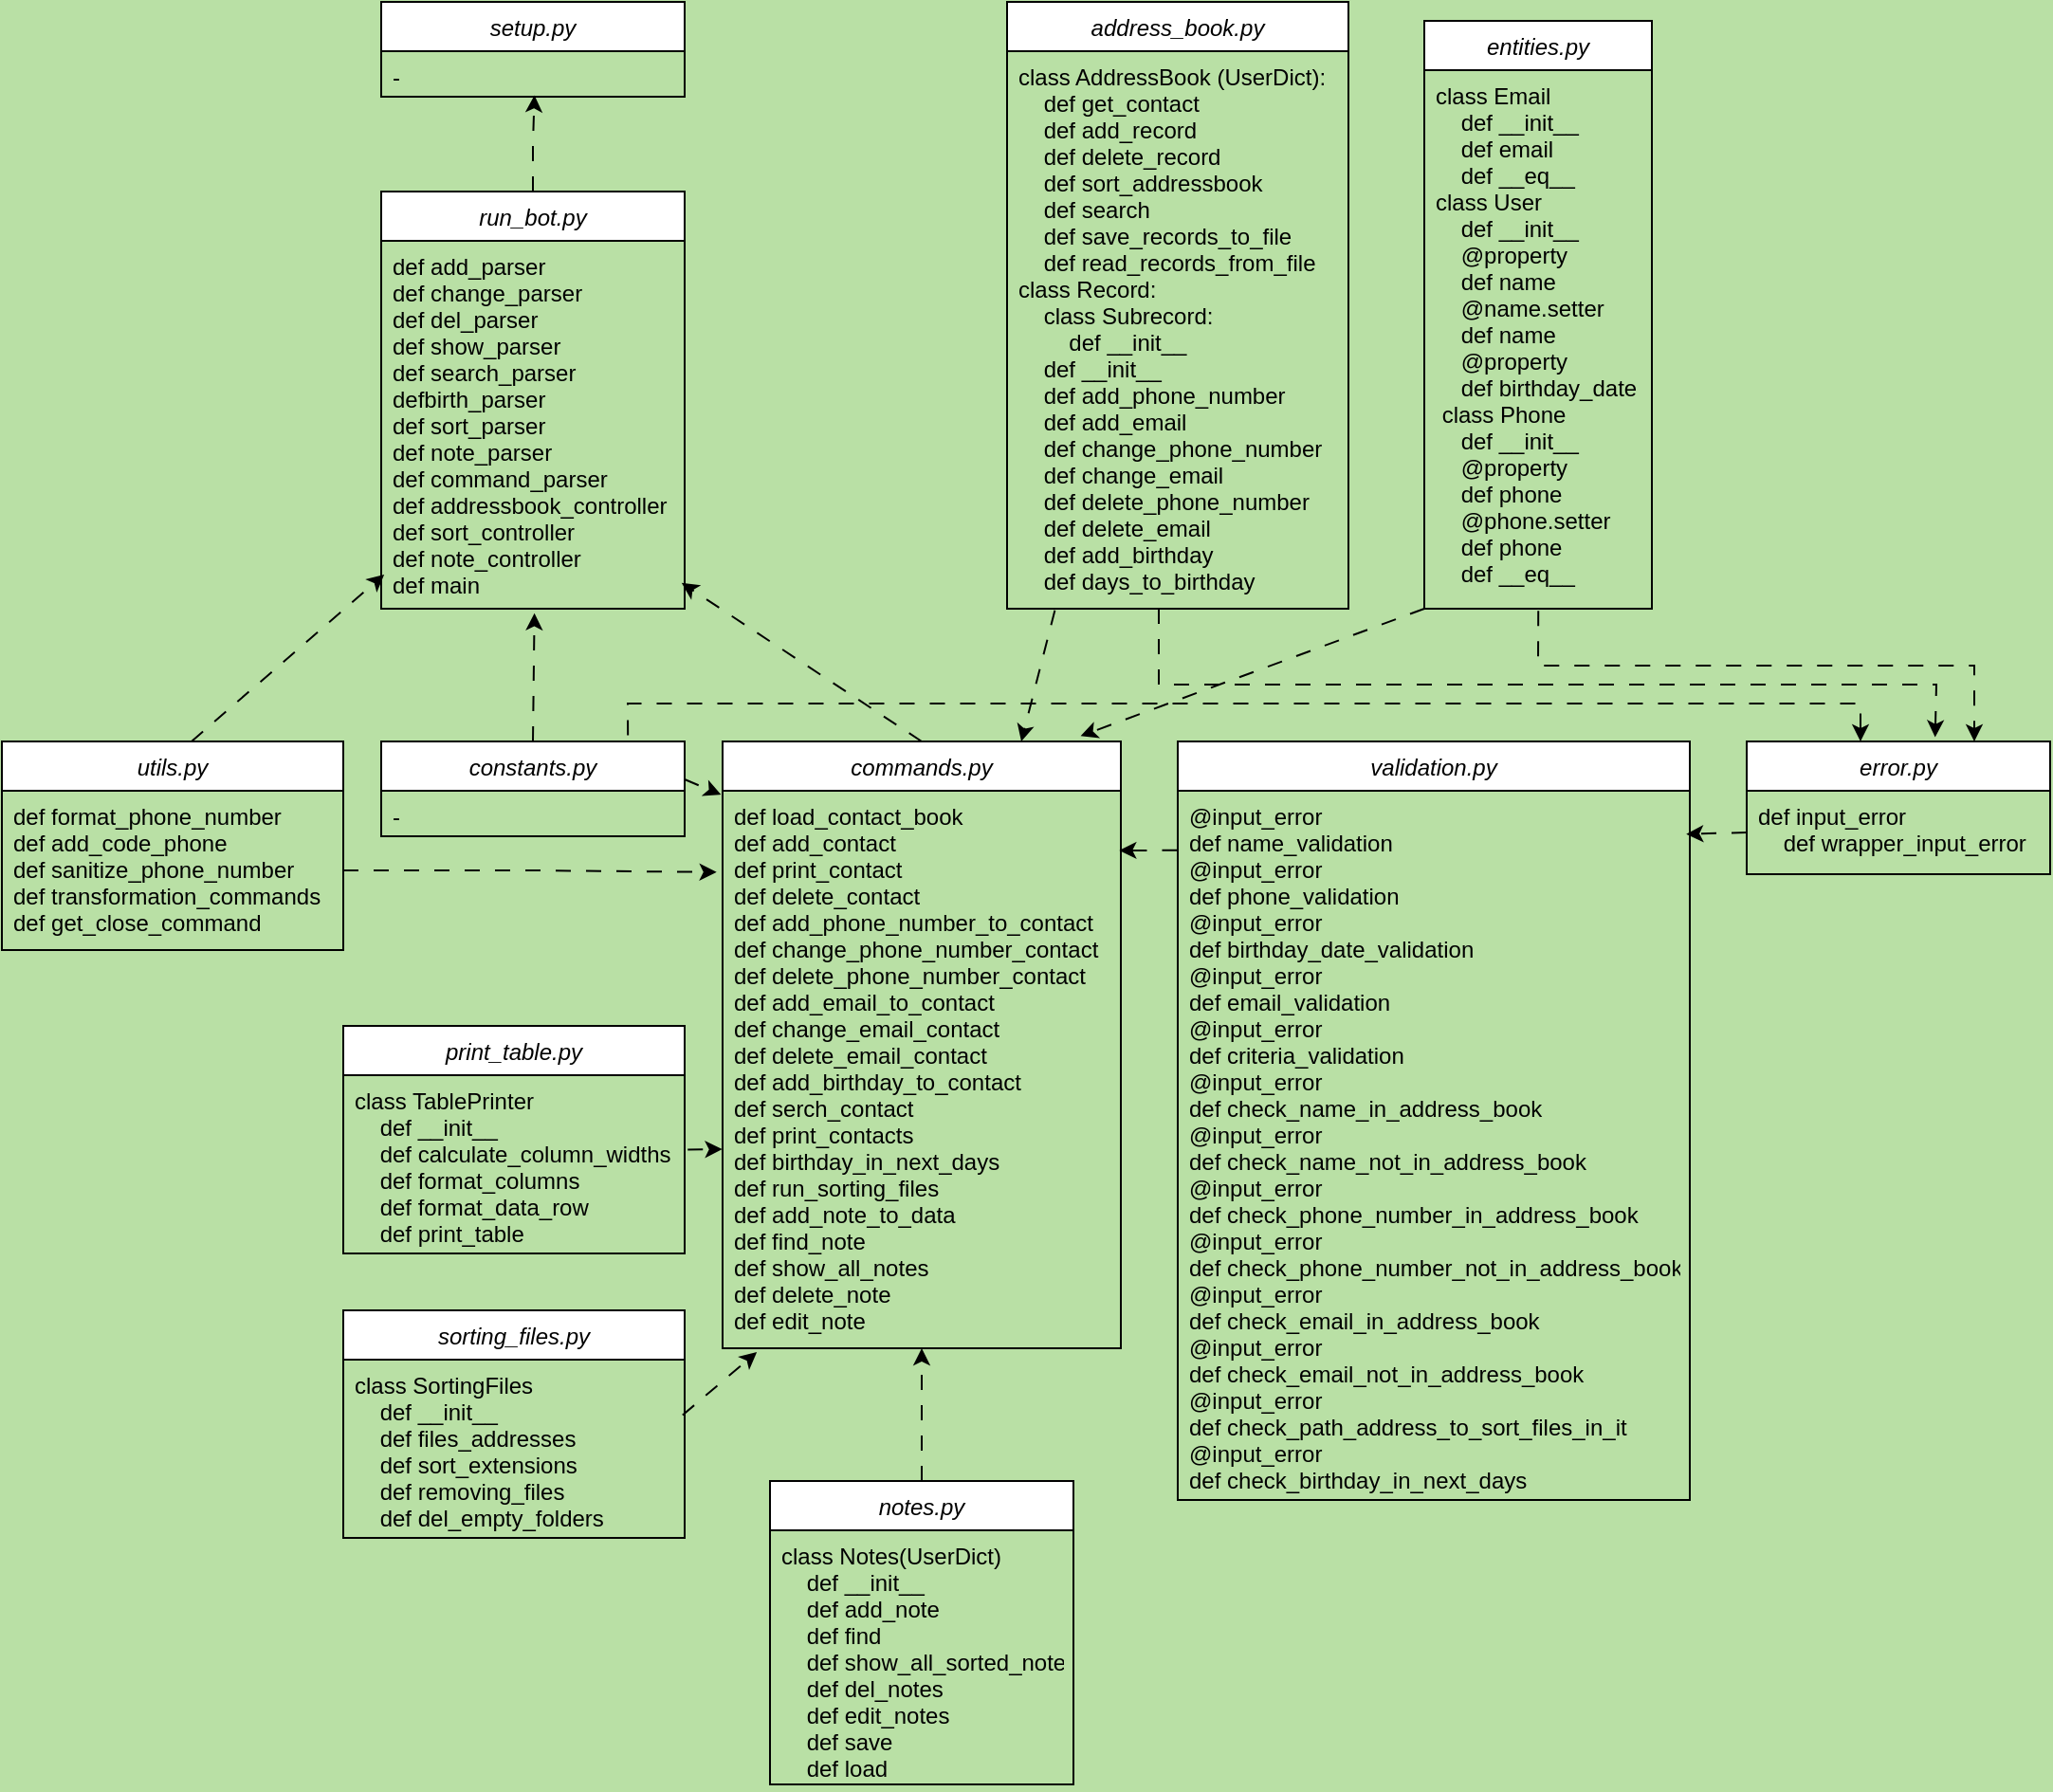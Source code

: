 <mxfile version="21.3.7" type="device">
  <diagram id="C5RBs43oDa-KdzZeNtuy" name="Page-1">
    <mxGraphModel dx="1727" dy="1023" grid="1" gridSize="10" guides="1" tooltips="1" connect="1" arrows="1" fold="1" page="1" pageScale="1" pageWidth="827" pageHeight="1169" background="#B9E0A5" math="0" shadow="0">
      <root>
        <mxCell id="WIyWlLk6GJQsqaUBKTNV-0" />
        <mxCell id="WIyWlLk6GJQsqaUBKTNV-1" parent="WIyWlLk6GJQsqaUBKTNV-0" />
        <mxCell id="C4vJYyjfc2IS1M3ji_hr-3" style="edgeStyle=orthogonalEdgeStyle;rounded=0;orthogonalLoop=1;jettySize=auto;html=1;exitX=0.5;exitY=0;exitDx=0;exitDy=0;entryX=0.505;entryY=0.967;entryDx=0;entryDy=0;entryPerimeter=0;dashed=1;dashPattern=8 8;" parent="WIyWlLk6GJQsqaUBKTNV-1" source="TpA_wW8qZ78qQGJ_usGB-0" target="TpA_wW8qZ78qQGJ_usGB-29" edge="1">
          <mxGeometry relative="1" as="geometry" />
        </mxCell>
        <mxCell id="TpA_wW8qZ78qQGJ_usGB-0" value="run_bot.py" style="swimlane;fontStyle=2;align=center;verticalAlign=top;childLayout=stackLayout;horizontal=1;startSize=26;horizontalStack=0;resizeParent=1;resizeLast=0;collapsible=1;marginBottom=0;rounded=0;shadow=0;strokeWidth=1;" parent="WIyWlLk6GJQsqaUBKTNV-1" vertex="1">
          <mxGeometry x="200" y="230" width="160" height="220" as="geometry">
            <mxRectangle x="230" y="140" width="160" height="26" as="alternateBounds" />
          </mxGeometry>
        </mxCell>
        <mxCell id="TpA_wW8qZ78qQGJ_usGB-1" value="def add_parser         &#xa;def change_parser        &#xa;def del_parser         &#xa;def show_parser          &#xa;def search_parser          &#xa;defbirth_parser           &#xa;def sort_parser           &#xa;def note_parser           &#xa;def command_parser&#xa;def addressbook_controller&#xa;def sort_controller          &#xa;def note_controller&#xa;def main " style="text;align=left;verticalAlign=top;spacingLeft=4;spacingRight=4;overflow=hidden;rotatable=0;points=[[0,0.5],[1,0.5]];portConstraint=eastwest;" parent="TpA_wW8qZ78qQGJ_usGB-0" vertex="1">
          <mxGeometry y="26" width="160" height="194" as="geometry" />
        </mxCell>
        <mxCell id="TpA_wW8qZ78qQGJ_usGB-8" value="address_book.py" style="swimlane;fontStyle=2;align=center;verticalAlign=top;childLayout=stackLayout;horizontal=1;startSize=26;horizontalStack=0;resizeParent=1;resizeLast=0;collapsible=1;marginBottom=0;rounded=0;shadow=0;strokeWidth=1;" parent="WIyWlLk6GJQsqaUBKTNV-1" vertex="1">
          <mxGeometry x="530" y="130" width="180" height="320" as="geometry">
            <mxRectangle x="230" y="140" width="160" height="26" as="alternateBounds" />
          </mxGeometry>
        </mxCell>
        <mxCell id="TpA_wW8qZ78qQGJ_usGB-11" value="class AddressBook (UserDict): &#xa;    def get_contact &#xa;    def add_record &#xa;    def delete_record &#xa;    def sort_addressbook &#xa;    def search &#xa;    def save_records_to_file &#xa;    def read_records_from_file &#xa;class Record: &#xa;    class Subrecord: &#xa;        def __init__ &#xa;    def __init__&#xa;    def add_phone_number &#xa;    def add_email &#xa;    def change_phone_number &#xa;    def change_email&#xa;    def delete_phone_number &#xa;    def delete_email &#xa;    def add_birthday &#xa;    def days_to_birthday    &#xa;&#xa;" style="text;align=left;verticalAlign=top;spacingLeft=4;spacingRight=4;overflow=hidden;rotatable=0;points=[[0,0.5],[1,0.5]];portConstraint=eastwest;" parent="TpA_wW8qZ78qQGJ_usGB-8" vertex="1">
          <mxGeometry y="26" width="180" height="294" as="geometry" />
        </mxCell>
        <mxCell id="TpA_wW8qZ78qQGJ_usGB-12" value="commands.py" style="swimlane;fontStyle=2;align=center;verticalAlign=top;childLayout=stackLayout;horizontal=1;startSize=26;horizontalStack=0;resizeParent=1;resizeLast=0;collapsible=1;marginBottom=0;rounded=0;shadow=0;strokeWidth=1;" parent="WIyWlLk6GJQsqaUBKTNV-1" vertex="1">
          <mxGeometry x="380" y="520" width="210" height="320" as="geometry">
            <mxRectangle x="230" y="140" width="160" height="26" as="alternateBounds" />
          </mxGeometry>
        </mxCell>
        <mxCell id="TpA_wW8qZ78qQGJ_usGB-13" value="def load_contact_book&#xa;def add_contact&#xa;def print_contact&#xa;def delete_contact&#xa;def add_phone_number_to_contact&#xa;def change_phone_number_contact&#xa;def delete_phone_number_contact&#xa;def add_email_to_contact&#xa;def change_email_contact&#xa;def delete_email_contact&#xa;def add_birthday_to_contact&#xa;def serch_contact&#xa;def print_contacts&#xa;def birthday_in_next_days&#xa;def run_sorting_files&#xa;def add_note_to_data&#xa;def find_note&#xa;def show_all_notes&#xa;def delete_note&#xa;def edit_note" style="text;align=left;verticalAlign=top;spacingLeft=4;spacingRight=4;overflow=hidden;rotatable=0;points=[[0,0.5],[1,0.5]];portConstraint=eastwest;" parent="TpA_wW8qZ78qQGJ_usGB-12" vertex="1">
          <mxGeometry y="26" width="210" height="294" as="geometry" />
        </mxCell>
        <mxCell id="TpA_wW8qZ78qQGJ_usGB-14" value="constants.py" style="swimlane;fontStyle=2;align=center;verticalAlign=top;childLayout=stackLayout;horizontal=1;startSize=26;horizontalStack=0;resizeParent=1;resizeLast=0;collapsible=1;marginBottom=0;rounded=0;shadow=0;strokeWidth=1;" parent="WIyWlLk6GJQsqaUBKTNV-1" vertex="1">
          <mxGeometry x="200" y="520" width="160" height="50" as="geometry">
            <mxRectangle x="230" y="140" width="160" height="26" as="alternateBounds" />
          </mxGeometry>
        </mxCell>
        <mxCell id="TpA_wW8qZ78qQGJ_usGB-15" value="-" style="text;align=left;verticalAlign=top;spacingLeft=4;spacingRight=4;overflow=hidden;rotatable=0;points=[[0,0.5],[1,0.5]];portConstraint=eastwest;" parent="TpA_wW8qZ78qQGJ_usGB-14" vertex="1">
          <mxGeometry y="26" width="160" height="24" as="geometry" />
        </mxCell>
        <mxCell id="TpA_wW8qZ78qQGJ_usGB-16" value="notes.py" style="swimlane;fontStyle=2;align=center;verticalAlign=top;childLayout=stackLayout;horizontal=1;startSize=26;horizontalStack=0;resizeParent=1;resizeLast=0;collapsible=1;marginBottom=0;rounded=0;shadow=0;strokeWidth=1;" parent="WIyWlLk6GJQsqaUBKTNV-1" vertex="1">
          <mxGeometry x="405" y="910" width="160" height="160" as="geometry">
            <mxRectangle x="230" y="140" width="160" height="26" as="alternateBounds" />
          </mxGeometry>
        </mxCell>
        <mxCell id="TpA_wW8qZ78qQGJ_usGB-17" value="class Notes(UserDict)&#xa;    def __init__&#xa;    def add_note&#xa;    def find&#xa;    def show_all_sorted_notes&#xa;    def del_notes&#xa;    def edit_notes&#xa;    def save&#xa;    def load" style="text;align=left;verticalAlign=top;spacingLeft=4;spacingRight=4;overflow=hidden;rotatable=0;points=[[0,0.5],[1,0.5]];portConstraint=eastwest;" parent="TpA_wW8qZ78qQGJ_usGB-16" vertex="1">
          <mxGeometry y="26" width="160" height="134" as="geometry" />
        </mxCell>
        <mxCell id="TpA_wW8qZ78qQGJ_usGB-20" value="print_table.py" style="swimlane;fontStyle=2;align=center;verticalAlign=top;childLayout=stackLayout;horizontal=1;startSize=26;horizontalStack=0;resizeParent=1;resizeLast=0;collapsible=1;marginBottom=0;rounded=0;shadow=0;strokeWidth=1;" parent="WIyWlLk6GJQsqaUBKTNV-1" vertex="1">
          <mxGeometry x="180" y="670" width="180" height="120" as="geometry">
            <mxRectangle x="230" y="140" width="160" height="26" as="alternateBounds" />
          </mxGeometry>
        </mxCell>
        <mxCell id="TpA_wW8qZ78qQGJ_usGB-21" value="class TablePrinter&#xa;    def __init__&#xa;    def calculate_column_widths&#xa;    def format_columns&#xa;    def format_data_row&#xa;    def print_table" style="text;align=left;verticalAlign=top;spacingLeft=4;spacingRight=4;overflow=hidden;rotatable=0;points=[[0,0.5],[1,0.5]];portConstraint=eastwest;" parent="TpA_wW8qZ78qQGJ_usGB-20" vertex="1">
          <mxGeometry y="26" width="180" height="94" as="geometry" />
        </mxCell>
        <mxCell id="TpA_wW8qZ78qQGJ_usGB-22" value="sorting_files.py" style="swimlane;fontStyle=2;align=center;verticalAlign=top;childLayout=stackLayout;horizontal=1;startSize=26;horizontalStack=0;resizeParent=1;resizeLast=0;collapsible=1;marginBottom=0;rounded=0;shadow=0;strokeWidth=1;" parent="WIyWlLk6GJQsqaUBKTNV-1" vertex="1">
          <mxGeometry x="180" y="820" width="180" height="120" as="geometry">
            <mxRectangle x="230" y="140" width="160" height="26" as="alternateBounds" />
          </mxGeometry>
        </mxCell>
        <mxCell id="TpA_wW8qZ78qQGJ_usGB-23" value="class SortingFiles&#xa;    def __init__&#xa;    def files_addresses&#xa;    def sort_extensions&#xa;    def removing_files&#xa;    def del_empty_folders" style="text;align=left;verticalAlign=top;spacingLeft=4;spacingRight=4;overflow=hidden;rotatable=0;points=[[0,0.5],[1,0.5]];portConstraint=eastwest;" parent="TpA_wW8qZ78qQGJ_usGB-22" vertex="1">
          <mxGeometry y="26" width="180" height="94" as="geometry" />
        </mxCell>
        <mxCell id="TpA_wW8qZ78qQGJ_usGB-24" value="utils.py" style="swimlane;fontStyle=2;align=center;verticalAlign=top;childLayout=stackLayout;horizontal=1;startSize=26;horizontalStack=0;resizeParent=1;resizeLast=0;collapsible=1;marginBottom=0;rounded=0;shadow=0;strokeWidth=1;" parent="WIyWlLk6GJQsqaUBKTNV-1" vertex="1">
          <mxGeometry y="520" width="180" height="110" as="geometry">
            <mxRectangle x="230" y="140" width="160" height="26" as="alternateBounds" />
          </mxGeometry>
        </mxCell>
        <mxCell id="TpA_wW8qZ78qQGJ_usGB-25" value="def format_phone_number&#xa;def add_code_phone&#xa;def sanitize_phone_number&#xa;def transformation_commands&#xa;def get_close_command" style="text;align=left;verticalAlign=top;spacingLeft=4;spacingRight=4;overflow=hidden;rotatable=0;points=[[0,0.5],[1,0.5]];portConstraint=eastwest;" parent="TpA_wW8qZ78qQGJ_usGB-24" vertex="1">
          <mxGeometry y="26" width="180" height="84" as="geometry" />
        </mxCell>
        <mxCell id="TpA_wW8qZ78qQGJ_usGB-26" value="validation.py" style="swimlane;fontStyle=2;align=center;verticalAlign=top;childLayout=stackLayout;horizontal=1;startSize=26;horizontalStack=0;resizeParent=1;resizeLast=0;collapsible=1;marginBottom=0;rounded=0;shadow=0;strokeWidth=1;" parent="WIyWlLk6GJQsqaUBKTNV-1" vertex="1">
          <mxGeometry x="620" y="520" width="270" height="400" as="geometry">
            <mxRectangle x="230" y="140" width="160" height="26" as="alternateBounds" />
          </mxGeometry>
        </mxCell>
        <mxCell id="TpA_wW8qZ78qQGJ_usGB-27" value="@input_error&#xa;def name_validation&#xa;@input_error&#xa;def phone_validation&#xa;@input_error&#xa;def birthday_date_validation&#xa;@input_error&#xa;def email_validation&#xa;@input_error&#xa;def criteria_validation&#xa;@input_error&#xa;def check_name_in_address_book&#xa;@input_error&#xa;def check_name_not_in_address_book&#xa;@input_error&#xa;def check_phone_number_in_address_book&#xa;@input_error&#xa;def check_phone_number_not_in_address_book&#xa;@input_error&#xa;def check_email_in_address_book&#xa;@input_error&#xa;def check_email_not_in_address_book&#xa;@input_error&#xa;def check_path_address_to_sort_files_in_it&#xa;@input_error&#xa;def check_birthday_in_next_days" style="text;align=left;verticalAlign=top;spacingLeft=4;spacingRight=4;overflow=hidden;rotatable=0;points=[[0,0.5],[1,0.5]];portConstraint=eastwest;" parent="TpA_wW8qZ78qQGJ_usGB-26" vertex="1">
          <mxGeometry y="26" width="270" height="374" as="geometry" />
        </mxCell>
        <mxCell id="TpA_wW8qZ78qQGJ_usGB-28" value="setup.py" style="swimlane;fontStyle=2;align=center;verticalAlign=top;childLayout=stackLayout;horizontal=1;startSize=26;horizontalStack=0;resizeParent=1;resizeLast=0;collapsible=1;marginBottom=0;rounded=0;shadow=0;strokeWidth=1;" parent="WIyWlLk6GJQsqaUBKTNV-1" vertex="1">
          <mxGeometry x="200" y="130" width="160" height="50" as="geometry">
            <mxRectangle x="230" y="140" width="160" height="26" as="alternateBounds" />
          </mxGeometry>
        </mxCell>
        <mxCell id="TpA_wW8qZ78qQGJ_usGB-29" value="-" style="text;align=left;verticalAlign=top;spacingLeft=4;spacingRight=4;overflow=hidden;rotatable=0;points=[[0,0.5],[1,0.5]];portConstraint=eastwest;" parent="TpA_wW8qZ78qQGJ_usGB-28" vertex="1">
          <mxGeometry y="26" width="160" height="24" as="geometry" />
        </mxCell>
        <mxCell id="C4vJYyjfc2IS1M3ji_hr-0" value="error.py" style="swimlane;fontStyle=2;align=center;verticalAlign=top;childLayout=stackLayout;horizontal=1;startSize=26;horizontalStack=0;resizeParent=1;resizeLast=0;collapsible=1;marginBottom=0;rounded=0;shadow=0;strokeWidth=1;" parent="WIyWlLk6GJQsqaUBKTNV-1" vertex="1">
          <mxGeometry x="920" y="520" width="160" height="70" as="geometry">
            <mxRectangle x="230" y="140" width="160" height="26" as="alternateBounds" />
          </mxGeometry>
        </mxCell>
        <mxCell id="C4vJYyjfc2IS1M3ji_hr-1" value="def input_error&#xa;    def wrapper_input_error" style="text;align=left;verticalAlign=top;spacingLeft=4;spacingRight=4;overflow=hidden;rotatable=0;points=[[0,0.5],[1,0.5]];portConstraint=eastwest;" parent="C4vJYyjfc2IS1M3ji_hr-0" vertex="1">
          <mxGeometry y="26" width="160" height="44" as="geometry" />
        </mxCell>
        <mxCell id="C4vJYyjfc2IS1M3ji_hr-4" value="" style="endArrow=classic;html=1;rounded=0;entryX=0.99;entryY=0.93;entryDx=0;entryDy=0;entryPerimeter=0;exitX=0.5;exitY=0;exitDx=0;exitDy=0;dashed=1;dashPattern=8 8;" parent="WIyWlLk6GJQsqaUBKTNV-1" source="TpA_wW8qZ78qQGJ_usGB-12" target="TpA_wW8qZ78qQGJ_usGB-1" edge="1">
          <mxGeometry width="50" height="50" relative="1" as="geometry">
            <mxPoint x="430" y="510" as="sourcePoint" />
            <mxPoint x="480" y="460" as="targetPoint" />
          </mxGeometry>
        </mxCell>
        <mxCell id="C4vJYyjfc2IS1M3ji_hr-5" value="" style="endArrow=classic;html=1;rounded=0;entryX=0.01;entryY=0.907;entryDx=0;entryDy=0;entryPerimeter=0;dashed=1;dashPattern=8 8;" parent="WIyWlLk6GJQsqaUBKTNV-1" target="TpA_wW8qZ78qQGJ_usGB-1" edge="1">
          <mxGeometry width="50" height="50" relative="1" as="geometry">
            <mxPoint x="100" y="520" as="sourcePoint" />
            <mxPoint x="150" y="470" as="targetPoint" />
          </mxGeometry>
        </mxCell>
        <mxCell id="C4vJYyjfc2IS1M3ji_hr-6" value="" style="endArrow=classic;html=1;rounded=0;entryX=0.505;entryY=1.012;entryDx=0;entryDy=0;entryPerimeter=0;exitX=0.5;exitY=0;exitDx=0;exitDy=0;dashed=1;dashPattern=8 8;" parent="WIyWlLk6GJQsqaUBKTNV-1" source="TpA_wW8qZ78qQGJ_usGB-14" target="TpA_wW8qZ78qQGJ_usGB-1" edge="1">
          <mxGeometry width="50" height="50" relative="1" as="geometry">
            <mxPoint x="290" y="520" as="sourcePoint" />
            <mxPoint x="340" y="470" as="targetPoint" />
          </mxGeometry>
        </mxCell>
        <mxCell id="C4vJYyjfc2IS1M3ji_hr-7" value="entities.py" style="swimlane;fontStyle=2;align=center;verticalAlign=top;childLayout=stackLayout;horizontal=1;startSize=26;horizontalStack=0;resizeParent=1;resizeLast=0;collapsible=1;marginBottom=0;rounded=0;shadow=0;strokeWidth=1;" parent="WIyWlLk6GJQsqaUBKTNV-1" vertex="1">
          <mxGeometry x="750" y="140" width="120" height="310" as="geometry">
            <mxRectangle x="230" y="140" width="160" height="26" as="alternateBounds" />
          </mxGeometry>
        </mxCell>
        <mxCell id="C4vJYyjfc2IS1M3ji_hr-8" value="class Email&#xa;    def __init__&#xa;    def email&#xa;    def __eq__&#xa;class User&#xa;    def __init__&#xa;    @property&#xa;    def name&#xa;    @name.setter&#xa;    def name&#xa;    @property&#xa;    def birthday_date&#xa; class Phone&#xa;    def __init__&#xa;    @property&#xa;    def phone&#xa;    @phone.setter&#xa;    def phone&#xa;    def __eq__" style="text;align=left;verticalAlign=top;spacingLeft=4;spacingRight=4;overflow=hidden;rotatable=0;points=[[0,0.5],[1,0.5]];portConstraint=eastwest;" parent="C4vJYyjfc2IS1M3ji_hr-7" vertex="1">
          <mxGeometry y="26" width="120" height="284" as="geometry" />
        </mxCell>
        <mxCell id="C4vJYyjfc2IS1M3ji_hr-10" style="edgeStyle=orthogonalEdgeStyle;rounded=0;orthogonalLoop=1;jettySize=auto;html=1;exitX=1;exitY=0.5;exitDx=0;exitDy=0;entryX=-0.015;entryY=0.146;entryDx=0;entryDy=0;entryPerimeter=0;dashed=1;dashPattern=8 8;" parent="WIyWlLk6GJQsqaUBKTNV-1" source="TpA_wW8qZ78qQGJ_usGB-25" target="TpA_wW8qZ78qQGJ_usGB-13" edge="1">
          <mxGeometry relative="1" as="geometry" />
        </mxCell>
        <mxCell id="C4vJYyjfc2IS1M3ji_hr-11" value="" style="endArrow=classic;html=1;rounded=0;entryX=-0.004;entryY=0.007;entryDx=0;entryDy=0;entryPerimeter=0;dashed=1;dashPattern=8 8;" parent="WIyWlLk6GJQsqaUBKTNV-1" target="TpA_wW8qZ78qQGJ_usGB-13" edge="1">
          <mxGeometry width="50" height="50" relative="1" as="geometry">
            <mxPoint x="360" y="540" as="sourcePoint" />
            <mxPoint x="370" y="470" as="targetPoint" />
          </mxGeometry>
        </mxCell>
        <mxCell id="C4vJYyjfc2IS1M3ji_hr-12" value="" style="endArrow=classic;html=1;rounded=0;entryX=0.996;entryY=0.107;entryDx=0;entryDy=0;entryPerimeter=0;exitX=-0.001;exitY=0.084;exitDx=0;exitDy=0;exitPerimeter=0;dashed=1;dashPattern=8 8;" parent="WIyWlLk6GJQsqaUBKTNV-1" source="TpA_wW8qZ78qQGJ_usGB-27" target="TpA_wW8qZ78qQGJ_usGB-13" edge="1">
          <mxGeometry width="50" height="50" relative="1" as="geometry">
            <mxPoint x="670" y="870" as="sourcePoint" />
            <mxPoint x="720" y="820" as="targetPoint" />
          </mxGeometry>
        </mxCell>
        <mxCell id="C4vJYyjfc2IS1M3ji_hr-13" value="" style="endArrow=classic;html=1;rounded=0;entryX=0.75;entryY=0;entryDx=0;entryDy=0;exitX=0.14;exitY=1.003;exitDx=0;exitDy=0;exitPerimeter=0;dashed=1;dashPattern=8 8;" parent="WIyWlLk6GJQsqaUBKTNV-1" source="TpA_wW8qZ78qQGJ_usGB-11" target="TpA_wW8qZ78qQGJ_usGB-12" edge="1">
          <mxGeometry width="50" height="50" relative="1" as="geometry">
            <mxPoint x="760" y="500" as="sourcePoint" />
            <mxPoint x="810" y="450" as="targetPoint" />
          </mxGeometry>
        </mxCell>
        <mxCell id="C4vJYyjfc2IS1M3ji_hr-14" value="" style="endArrow=classic;html=1;rounded=0;entryX=0.899;entryY=-0.009;entryDx=0;entryDy=0;entryPerimeter=0;dashed=1;dashPattern=8 8;" parent="WIyWlLk6GJQsqaUBKTNV-1" target="TpA_wW8qZ78qQGJ_usGB-12" edge="1">
          <mxGeometry width="50" height="50" relative="1" as="geometry">
            <mxPoint x="750" y="450" as="sourcePoint" />
            <mxPoint x="820" y="640" as="targetPoint" />
          </mxGeometry>
        </mxCell>
        <mxCell id="C4vJYyjfc2IS1M3ji_hr-15" value="" style="endArrow=classic;html=1;rounded=0;exitX=1.009;exitY=0.418;exitDx=0;exitDy=0;exitPerimeter=0;entryX=-0.001;entryY=0.643;entryDx=0;entryDy=0;entryPerimeter=0;dashed=1;dashPattern=8 8;" parent="WIyWlLk6GJQsqaUBKTNV-1" source="TpA_wW8qZ78qQGJ_usGB-21" target="TpA_wW8qZ78qQGJ_usGB-13" edge="1">
          <mxGeometry width="50" height="50" relative="1" as="geometry">
            <mxPoint x="490" y="820" as="sourcePoint" />
            <mxPoint x="540" y="770" as="targetPoint" />
          </mxGeometry>
        </mxCell>
        <mxCell id="C4vJYyjfc2IS1M3ji_hr-17" value="" style="endArrow=classic;html=1;rounded=0;exitX=0.994;exitY=0.311;exitDx=0;exitDy=0;exitPerimeter=0;entryX=0.086;entryY=1.007;entryDx=0;entryDy=0;entryPerimeter=0;dashed=1;dashPattern=8 8;" parent="WIyWlLk6GJQsqaUBKTNV-1" source="TpA_wW8qZ78qQGJ_usGB-23" target="TpA_wW8qZ78qQGJ_usGB-13" edge="1">
          <mxGeometry width="50" height="50" relative="1" as="geometry">
            <mxPoint x="510" y="780" as="sourcePoint" />
            <mxPoint x="560" y="730" as="targetPoint" />
          </mxGeometry>
        </mxCell>
        <mxCell id="C4vJYyjfc2IS1M3ji_hr-18" value="" style="endArrow=classic;html=1;rounded=0;exitX=0.5;exitY=0;exitDx=0;exitDy=0;dashed=1;dashPattern=8 8;" parent="WIyWlLk6GJQsqaUBKTNV-1" source="TpA_wW8qZ78qQGJ_usGB-16" target="TpA_wW8qZ78qQGJ_usGB-13" edge="1">
          <mxGeometry width="50" height="50" relative="1" as="geometry">
            <mxPoint x="760" y="720" as="sourcePoint" />
            <mxPoint x="810" y="670" as="targetPoint" />
          </mxGeometry>
        </mxCell>
        <mxCell id="C4vJYyjfc2IS1M3ji_hr-19" value="" style="endArrow=classic;html=1;rounded=0;entryX=0.993;entryY=0.061;entryDx=0;entryDy=0;entryPerimeter=0;exitX=0;exitY=0.5;exitDx=0;exitDy=0;dashed=1;dashPattern=8 8;" parent="WIyWlLk6GJQsqaUBKTNV-1" source="C4vJYyjfc2IS1M3ji_hr-1" target="TpA_wW8qZ78qQGJ_usGB-27" edge="1">
          <mxGeometry width="50" height="50" relative="1" as="geometry">
            <mxPoint x="760" y="720" as="sourcePoint" />
            <mxPoint x="810" y="670" as="targetPoint" />
          </mxGeometry>
        </mxCell>
        <mxCell id="C4vJYyjfc2IS1M3ji_hr-20" value="" style="endArrow=classic;html=1;rounded=0;exitX=0.813;exitY=-0.065;exitDx=0;exitDy=0;exitPerimeter=0;dashed=1;dashPattern=8 8;" parent="WIyWlLk6GJQsqaUBKTNV-1" source="TpA_wW8qZ78qQGJ_usGB-14" edge="1">
          <mxGeometry width="50" height="50" relative="1" as="geometry">
            <mxPoint x="620" y="690" as="sourcePoint" />
            <mxPoint x="980" y="520" as="targetPoint" />
            <Array as="points">
              <mxPoint x="330" y="500" />
              <mxPoint x="980" y="500" />
            </Array>
          </mxGeometry>
        </mxCell>
        <mxCell id="C4vJYyjfc2IS1M3ji_hr-22" value="" style="endArrow=classic;html=1;rounded=0;entryX=0.621;entryY=-0.032;entryDx=0;entryDy=0;entryPerimeter=0;dashed=1;dashPattern=8 8;" parent="WIyWlLk6GJQsqaUBKTNV-1" target="C4vJYyjfc2IS1M3ji_hr-0" edge="1">
          <mxGeometry width="50" height="50" relative="1" as="geometry">
            <mxPoint x="610" y="450" as="sourcePoint" />
            <mxPoint x="1020" y="510" as="targetPoint" />
            <Array as="points">
              <mxPoint x="610" y="490" />
              <mxPoint x="1020" y="490" />
            </Array>
          </mxGeometry>
        </mxCell>
        <mxCell id="C4vJYyjfc2IS1M3ji_hr-23" value="" style="endArrow=classic;html=1;rounded=0;entryX=0.75;entryY=0;entryDx=0;entryDy=0;exitX=0.501;exitY=1.004;exitDx=0;exitDy=0;exitPerimeter=0;dashed=1;dashPattern=8 8;" parent="WIyWlLk6GJQsqaUBKTNV-1" source="C4vJYyjfc2IS1M3ji_hr-8" target="C4vJYyjfc2IS1M3ji_hr-0" edge="1">
          <mxGeometry width="50" height="50" relative="1" as="geometry">
            <mxPoint x="630" y="440" as="sourcePoint" />
            <mxPoint x="1039" y="508" as="targetPoint" />
            <Array as="points">
              <mxPoint x="810" y="480" />
              <mxPoint x="1040" y="480" />
            </Array>
          </mxGeometry>
        </mxCell>
      </root>
    </mxGraphModel>
  </diagram>
</mxfile>
